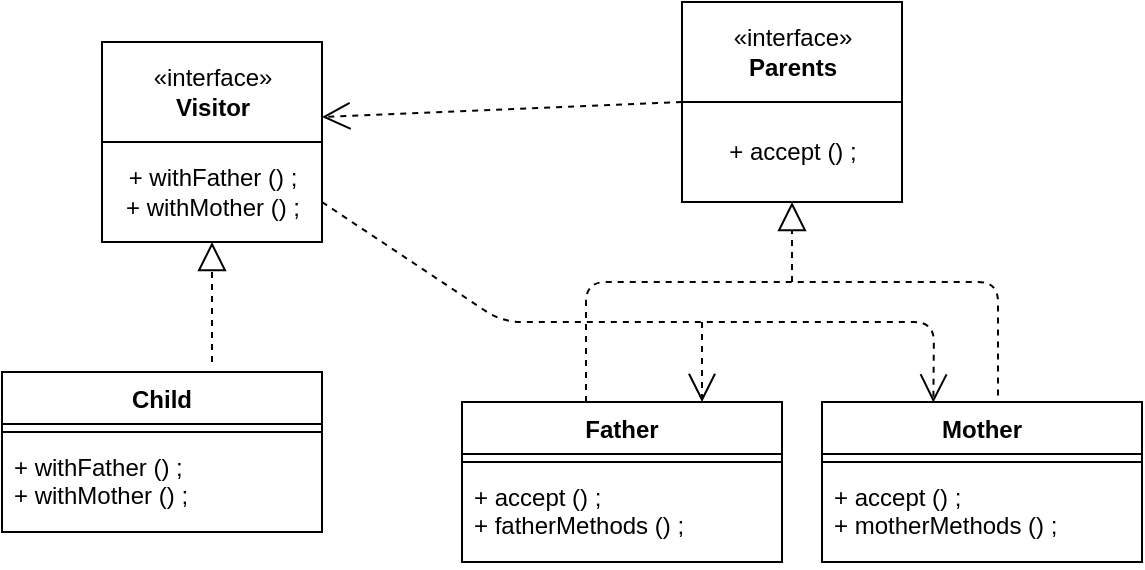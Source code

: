 <mxfile>
    <diagram id="eYC4suje68XojBvlMblo" name="Page-1">
        <mxGraphModel dx="734" dy="575" grid="1" gridSize="10" guides="1" tooltips="1" connect="1" arrows="1" fold="1" page="1" pageScale="1" pageWidth="827" pageHeight="1169" math="0" shadow="0">
            <root>
                <mxCell id="0"/>
                <mxCell id="1" parent="0"/>
                <mxCell id="2" value="+ accept () ;" style="html=1;" parent="1" vertex="1">
                    <mxGeometry x="430" y="90" width="110" height="50" as="geometry"/>
                </mxCell>
                <mxCell id="3" value="«interface»&lt;br&gt;&lt;b&gt;Parents&lt;/b&gt;" style="html=1;" parent="1" vertex="1">
                    <mxGeometry x="430" y="40" width="110" height="50" as="geometry"/>
                </mxCell>
                <mxCell id="4" value="Father" style="swimlane;fontStyle=1;align=center;verticalAlign=top;childLayout=stackLayout;horizontal=1;startSize=26;horizontalStack=0;resizeParent=1;resizeParentMax=0;resizeLast=0;collapsible=1;marginBottom=0;" parent="1" vertex="1">
                    <mxGeometry x="320" y="240" width="160" height="80" as="geometry"/>
                </mxCell>
                <mxCell id="6" value="" style="line;strokeWidth=1;fillColor=none;align=left;verticalAlign=middle;spacingTop=-1;spacingLeft=3;spacingRight=3;rotatable=0;labelPosition=right;points=[];portConstraint=eastwest;" parent="4" vertex="1">
                    <mxGeometry y="26" width="160" height="8" as="geometry"/>
                </mxCell>
                <mxCell id="7" value="+ accept () ;&#10;+ fatherMethods () ;" style="text;strokeColor=none;fillColor=none;align=left;verticalAlign=top;spacingLeft=4;spacingRight=4;overflow=hidden;rotatable=0;points=[[0,0.5],[1,0.5]];portConstraint=eastwest;" parent="4" vertex="1">
                    <mxGeometry y="34" width="160" height="46" as="geometry"/>
                </mxCell>
                <mxCell id="8" value="Mother" style="swimlane;fontStyle=1;align=center;verticalAlign=top;childLayout=stackLayout;horizontal=1;startSize=26;horizontalStack=0;resizeParent=1;resizeParentMax=0;resizeLast=0;collapsible=1;marginBottom=0;" parent="1" vertex="1">
                    <mxGeometry x="500" y="240" width="160" height="80" as="geometry"/>
                </mxCell>
                <mxCell id="9" value="" style="line;strokeWidth=1;fillColor=none;align=left;verticalAlign=middle;spacingTop=-1;spacingLeft=3;spacingRight=3;rotatable=0;labelPosition=right;points=[];portConstraint=eastwest;" parent="8" vertex="1">
                    <mxGeometry y="26" width="160" height="8" as="geometry"/>
                </mxCell>
                <mxCell id="10" value="+ accept () ;&#10;+ motherMethods () ;" style="text;strokeColor=none;fillColor=none;align=left;verticalAlign=top;spacingLeft=4;spacingRight=4;overflow=hidden;rotatable=0;points=[[0,0.5],[1,0.5]];portConstraint=eastwest;" parent="8" vertex="1">
                    <mxGeometry y="34" width="160" height="46" as="geometry"/>
                </mxCell>
                <mxCell id="11" value="" style="endArrow=block;dashed=1;endFill=0;endSize=12;html=1;entryX=0.5;entryY=1;entryDx=0;entryDy=0;" parent="1" target="2" edge="1">
                    <mxGeometry width="160" relative="1" as="geometry">
                        <mxPoint x="485" y="180" as="sourcePoint"/>
                        <mxPoint x="520" y="160" as="targetPoint"/>
                    </mxGeometry>
                </mxCell>
                <mxCell id="12" value="" style="endArrow=none;html=1;edgeStyle=orthogonalEdgeStyle;dashed=1;" parent="1" edge="1">
                    <mxGeometry relative="1" as="geometry">
                        <mxPoint x="382" y="240" as="sourcePoint"/>
                        <mxPoint x="588" y="240" as="targetPoint"/>
                        <Array as="points">
                            <mxPoint x="382" y="180"/>
                            <mxPoint x="588" y="180"/>
                        </Array>
                    </mxGeometry>
                </mxCell>
                <mxCell id="15" value="«interface»&lt;br&gt;&lt;b&gt;Visitor&lt;/b&gt;" style="html=1;" parent="1" vertex="1">
                    <mxGeometry x="140" y="60" width="110" height="50" as="geometry"/>
                </mxCell>
                <mxCell id="16" value="+ withFather () ;&lt;br&gt;+ withMother () ;" style="html=1;" parent="1" vertex="1">
                    <mxGeometry x="140" y="110" width="110" height="50" as="geometry"/>
                </mxCell>
                <mxCell id="17" value="Child" style="swimlane;fontStyle=1;align=center;verticalAlign=top;childLayout=stackLayout;horizontal=1;startSize=26;horizontalStack=0;resizeParent=1;resizeParentMax=0;resizeLast=0;collapsible=1;marginBottom=0;" parent="1" vertex="1">
                    <mxGeometry x="90" y="225" width="160" height="80" as="geometry"/>
                </mxCell>
                <mxCell id="19" value="" style="line;strokeWidth=1;fillColor=none;align=left;verticalAlign=middle;spacingTop=-1;spacingLeft=3;spacingRight=3;rotatable=0;labelPosition=right;points=[];portConstraint=eastwest;" parent="17" vertex="1">
                    <mxGeometry y="26" width="160" height="8" as="geometry"/>
                </mxCell>
                <mxCell id="20" value="+ withFather () ;&#10;+ withMother () ;" style="text;strokeColor=none;fillColor=none;align=left;verticalAlign=top;spacingLeft=4;spacingRight=4;overflow=hidden;rotatable=0;points=[[0,0.5],[1,0.5]];portConstraint=eastwest;" parent="17" vertex="1">
                    <mxGeometry y="34" width="160" height="46" as="geometry"/>
                </mxCell>
                <mxCell id="21" value="" style="endArrow=block;dashed=1;endFill=0;endSize=12;html=1;entryX=0.5;entryY=1;entryDx=0;entryDy=0;" parent="1" target="16" edge="1">
                    <mxGeometry width="160" relative="1" as="geometry">
                        <mxPoint x="195" y="220" as="sourcePoint"/>
                        <mxPoint x="250" y="190" as="targetPoint"/>
                    </mxGeometry>
                </mxCell>
                <mxCell id="22" value="" style="endArrow=open;endFill=1;endSize=12;html=1;dashed=1;entryX=1;entryY=0.75;entryDx=0;entryDy=0;exitX=0;exitY=0;exitDx=0;exitDy=0;" parent="1" source="2" target="15" edge="1">
                    <mxGeometry width="160" relative="1" as="geometry">
                        <mxPoint x="270" y="100" as="sourcePoint"/>
                        <mxPoint x="430" y="100" as="targetPoint"/>
                    </mxGeometry>
                </mxCell>
                <mxCell id="23" value="" style="endArrow=open;endFill=1;endSize=12;html=1;dashed=1;entryX=0.348;entryY=0.003;entryDx=0;entryDy=0;entryPerimeter=0;" parent="1" target="8" edge="1">
                    <mxGeometry width="160" relative="1" as="geometry">
                        <mxPoint x="250" y="140" as="sourcePoint"/>
                        <mxPoint x="580" y="220" as="targetPoint"/>
                        <Array as="points">
                            <mxPoint x="340" y="200"/>
                            <mxPoint x="460" y="200"/>
                            <mxPoint x="556" y="200"/>
                        </Array>
                    </mxGeometry>
                </mxCell>
                <mxCell id="24" value="" style="endArrow=open;endFill=1;endSize=12;html=1;dashed=1;entryX=0.75;entryY=0;entryDx=0;entryDy=0;" parent="1" target="4" edge="1">
                    <mxGeometry width="160" relative="1" as="geometry">
                        <mxPoint x="440" y="200" as="sourcePoint"/>
                        <mxPoint x="480" y="150" as="targetPoint"/>
                    </mxGeometry>
                </mxCell>
            </root>
        </mxGraphModel>
    </diagram>
</mxfile>